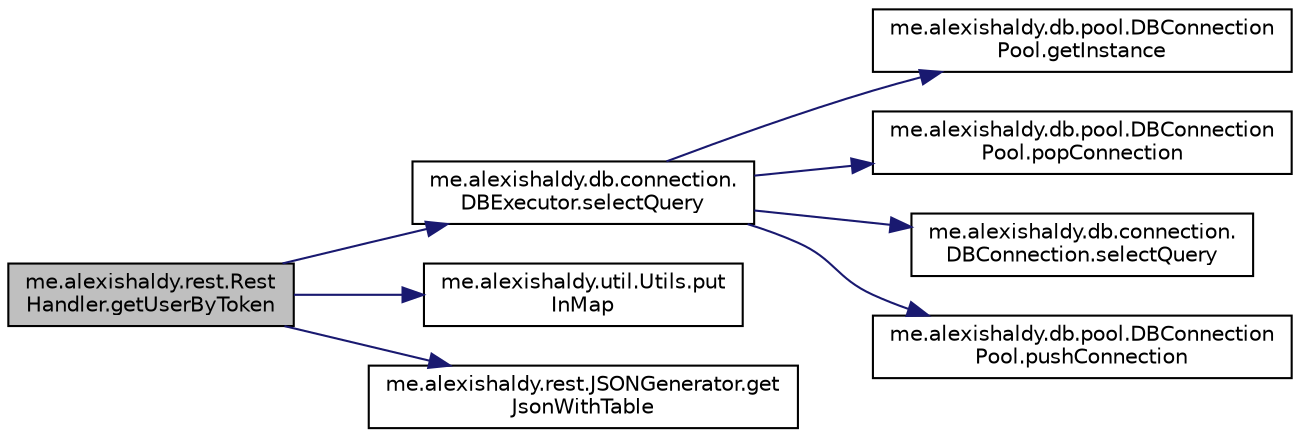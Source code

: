 digraph "me.alexishaldy.rest.RestHandler.getUserByToken"
{
  edge [fontname="Helvetica",fontsize="10",labelfontname="Helvetica",labelfontsize="10"];
  node [fontname="Helvetica",fontsize="10",shape=record];
  rankdir="LR";
  Node178 [label="me.alexishaldy.rest.Rest\lHandler.getUserByToken",height=0.2,width=0.4,color="black", fillcolor="grey75", style="filled", fontcolor="black"];
  Node178 -> Node179 [color="midnightblue",fontsize="10",style="solid",fontname="Helvetica"];
  Node179 [label="me.alexishaldy.db.connection.\lDBExecutor.selectQuery",height=0.2,width=0.4,color="black", fillcolor="white", style="filled",URL="$classme_1_1alexishaldy_1_1db_1_1connection_1_1_d_b_executor.html#ae563259a9842a066b11469cb346f4be1"];
  Node179 -> Node180 [color="midnightblue",fontsize="10",style="solid",fontname="Helvetica"];
  Node180 [label="me.alexishaldy.db.pool.DBConnection\lPool.getInstance",height=0.2,width=0.4,color="black", fillcolor="white", style="filled",URL="$classme_1_1alexishaldy_1_1db_1_1pool_1_1_d_b_connection_pool.html#a8c4d1bc74202a1d2dd64afb35e0267bc"];
  Node179 -> Node181 [color="midnightblue",fontsize="10",style="solid",fontname="Helvetica"];
  Node181 [label="me.alexishaldy.db.pool.DBConnection\lPool.popConnection",height=0.2,width=0.4,color="black", fillcolor="white", style="filled",URL="$classme_1_1alexishaldy_1_1db_1_1pool_1_1_d_b_connection_pool.html#ac177f7aa395c6366b06a28003639b724"];
  Node179 -> Node182 [color="midnightblue",fontsize="10",style="solid",fontname="Helvetica"];
  Node182 [label="me.alexishaldy.db.connection.\lDBConnection.selectQuery",height=0.2,width=0.4,color="black", fillcolor="white", style="filled",URL="$classme_1_1alexishaldy_1_1db_1_1connection_1_1_d_b_connection.html#ab5d8b5aa94796948e4bccaef7bc53aaa"];
  Node179 -> Node183 [color="midnightblue",fontsize="10",style="solid",fontname="Helvetica"];
  Node183 [label="me.alexishaldy.db.pool.DBConnection\lPool.pushConnection",height=0.2,width=0.4,color="black", fillcolor="white", style="filled",URL="$classme_1_1alexishaldy_1_1db_1_1pool_1_1_d_b_connection_pool.html#a7a2898c6edcf2d4e595e0ea6a6b7aa2d"];
  Node178 -> Node184 [color="midnightblue",fontsize="10",style="solid",fontname="Helvetica"];
  Node184 [label="me.alexishaldy.util.Utils.put\lInMap",height=0.2,width=0.4,color="black", fillcolor="white", style="filled",URL="$classme_1_1alexishaldy_1_1util_1_1_utils.html#acbe09c504506dfe0c71a25a9e2653f08"];
  Node178 -> Node185 [color="midnightblue",fontsize="10",style="solid",fontname="Helvetica"];
  Node185 [label="me.alexishaldy.rest.JSONGenerator.get\lJsonWithTable",height=0.2,width=0.4,color="black", fillcolor="white", style="filled",URL="$classme_1_1alexishaldy_1_1rest_1_1_j_s_o_n_generator.html#a284c56f3eca00a7a224ad3f867562dd4"];
}
